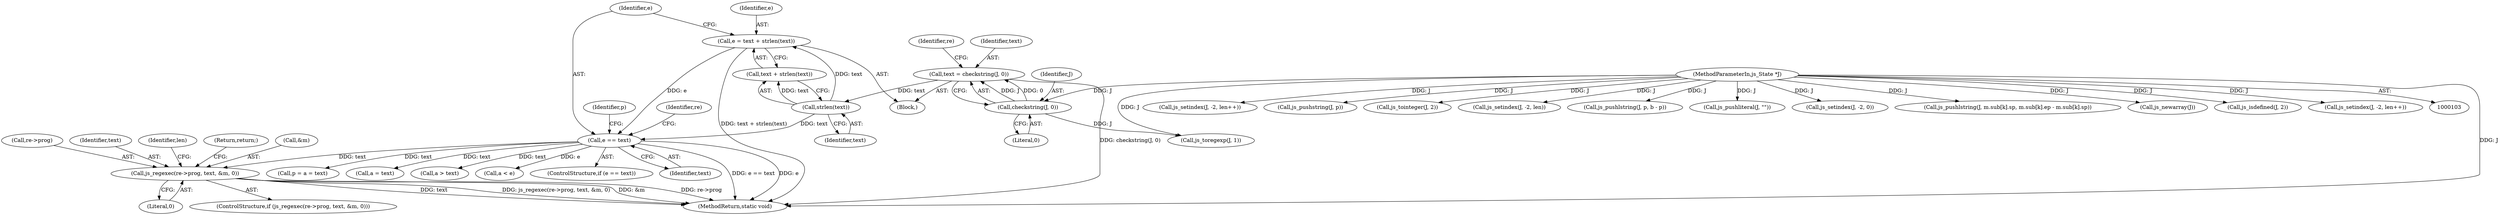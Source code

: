 digraph "0_mujs_00d4606c3baf813b7b1c176823b2729bf51002a2_4@pointer" {
"1000156" [label="(Call,js_regexec(re->prog, text, &m, 0))"];
"1000151" [label="(Call,e == text)"];
"1000144" [label="(Call,e = text + strlen(text))"];
"1000148" [label="(Call,strlen(text))"];
"1000117" [label="(Call,text = checkstring(J, 0))"];
"1000119" [label="(Call,checkstring(J, 0))"];
"1000104" [label="(MethodParameterIn,js_State *J)"];
"1000180" [label="(Identifier,p)"];
"1000241" [label="(Call,js_setindex(J, -2, len++))"];
"1000157" [label="(Call,re->prog)"];
"1000160" [label="(Identifier,text)"];
"1000148" [label="(Call,strlen(text))"];
"1000179" [label="(Call,p = a = text)"];
"1000151" [label="(Call,e == text)"];
"1000167" [label="(Identifier,len)"];
"1000146" [label="(Call,text + strlen(text))"];
"1000123" [label="(Identifier,re)"];
"1000117" [label="(Call,text = checkstring(J, 0))"];
"1000312" [label="(MethodReturn,static void)"];
"1000304" [label="(Call,js_pushstring(J, p))"];
"1000104" [label="(MethodParameterIn,js_State *J)"];
"1000133" [label="(Call,js_tointeger(J, 2))"];
"1000145" [label="(Identifier,e)"];
"1000178" [label="(Return,return;)"];
"1000161" [label="(Call,&m)"];
"1000120" [label="(Identifier,J)"];
"1000144" [label="(Call,e = text + strlen(text))"];
"1000181" [label="(Call,a = text)"];
"1000307" [label="(Call,js_setindex(J, -2, len))"];
"1000235" [label="(Call,js_pushlstring(J, p, b - p))"];
"1000124" [label="(Call,js_toregexp(J, 1))"];
"1000198" [label="(Call,a > text)"];
"1000163" [label="(Literal,0)"];
"1000152" [label="(Identifier,e)"];
"1000156" [label="(Call,js_regexec(re->prog, text, &m, 0))"];
"1000185" [label="(Call,a < e)"];
"1000170" [label="(Call,js_pushliteral(J, \"\"))"];
"1000150" [label="(ControlStructure,if (e == text))"];
"1000118" [label="(Identifier,text)"];
"1000173" [label="(Call,js_setindex(J, -2, 0))"];
"1000264" [label="(Call,js_pushlstring(J, m.sub[k].sp, m.sub[k].ep - m.sub[k].sp))"];
"1000158" [label="(Identifier,re)"];
"1000139" [label="(Call,js_newarray(J))"];
"1000153" [label="(Identifier,text)"];
"1000121" [label="(Literal,0)"];
"1000119" [label="(Call,checkstring(J, 0))"];
"1000155" [label="(ControlStructure,if (js_regexec(re->prog, text, &m, 0)))"];
"1000149" [label="(Identifier,text)"];
"1000105" [label="(Block,)"];
"1000130" [label="(Call,js_isdefined(J, 2))"];
"1000288" [label="(Call,js_setindex(J, -2, len++))"];
"1000156" -> "1000155"  [label="AST: "];
"1000156" -> "1000163"  [label="CFG: "];
"1000157" -> "1000156"  [label="AST: "];
"1000160" -> "1000156"  [label="AST: "];
"1000161" -> "1000156"  [label="AST: "];
"1000163" -> "1000156"  [label="AST: "];
"1000167" -> "1000156"  [label="CFG: "];
"1000178" -> "1000156"  [label="CFG: "];
"1000156" -> "1000312"  [label="DDG: re->prog"];
"1000156" -> "1000312"  [label="DDG: text"];
"1000156" -> "1000312"  [label="DDG: js_regexec(re->prog, text, &m, 0)"];
"1000156" -> "1000312"  [label="DDG: &m"];
"1000151" -> "1000156"  [label="DDG: text"];
"1000151" -> "1000150"  [label="AST: "];
"1000151" -> "1000153"  [label="CFG: "];
"1000152" -> "1000151"  [label="AST: "];
"1000153" -> "1000151"  [label="AST: "];
"1000158" -> "1000151"  [label="CFG: "];
"1000180" -> "1000151"  [label="CFG: "];
"1000151" -> "1000312"  [label="DDG: e == text"];
"1000151" -> "1000312"  [label="DDG: e"];
"1000144" -> "1000151"  [label="DDG: e"];
"1000148" -> "1000151"  [label="DDG: text"];
"1000151" -> "1000179"  [label="DDG: text"];
"1000151" -> "1000181"  [label="DDG: text"];
"1000151" -> "1000185"  [label="DDG: e"];
"1000151" -> "1000198"  [label="DDG: text"];
"1000144" -> "1000105"  [label="AST: "];
"1000144" -> "1000146"  [label="CFG: "];
"1000145" -> "1000144"  [label="AST: "];
"1000146" -> "1000144"  [label="AST: "];
"1000152" -> "1000144"  [label="CFG: "];
"1000144" -> "1000312"  [label="DDG: text + strlen(text)"];
"1000148" -> "1000144"  [label="DDG: text"];
"1000148" -> "1000146"  [label="AST: "];
"1000148" -> "1000149"  [label="CFG: "];
"1000149" -> "1000148"  [label="AST: "];
"1000146" -> "1000148"  [label="CFG: "];
"1000148" -> "1000146"  [label="DDG: text"];
"1000117" -> "1000148"  [label="DDG: text"];
"1000117" -> "1000105"  [label="AST: "];
"1000117" -> "1000119"  [label="CFG: "];
"1000118" -> "1000117"  [label="AST: "];
"1000119" -> "1000117"  [label="AST: "];
"1000123" -> "1000117"  [label="CFG: "];
"1000117" -> "1000312"  [label="DDG: checkstring(J, 0)"];
"1000119" -> "1000117"  [label="DDG: J"];
"1000119" -> "1000117"  [label="DDG: 0"];
"1000119" -> "1000121"  [label="CFG: "];
"1000120" -> "1000119"  [label="AST: "];
"1000121" -> "1000119"  [label="AST: "];
"1000104" -> "1000119"  [label="DDG: J"];
"1000119" -> "1000124"  [label="DDG: J"];
"1000104" -> "1000103"  [label="AST: "];
"1000104" -> "1000312"  [label="DDG: J"];
"1000104" -> "1000124"  [label="DDG: J"];
"1000104" -> "1000130"  [label="DDG: J"];
"1000104" -> "1000133"  [label="DDG: J"];
"1000104" -> "1000139"  [label="DDG: J"];
"1000104" -> "1000170"  [label="DDG: J"];
"1000104" -> "1000173"  [label="DDG: J"];
"1000104" -> "1000235"  [label="DDG: J"];
"1000104" -> "1000241"  [label="DDG: J"];
"1000104" -> "1000264"  [label="DDG: J"];
"1000104" -> "1000288"  [label="DDG: J"];
"1000104" -> "1000304"  [label="DDG: J"];
"1000104" -> "1000307"  [label="DDG: J"];
}
